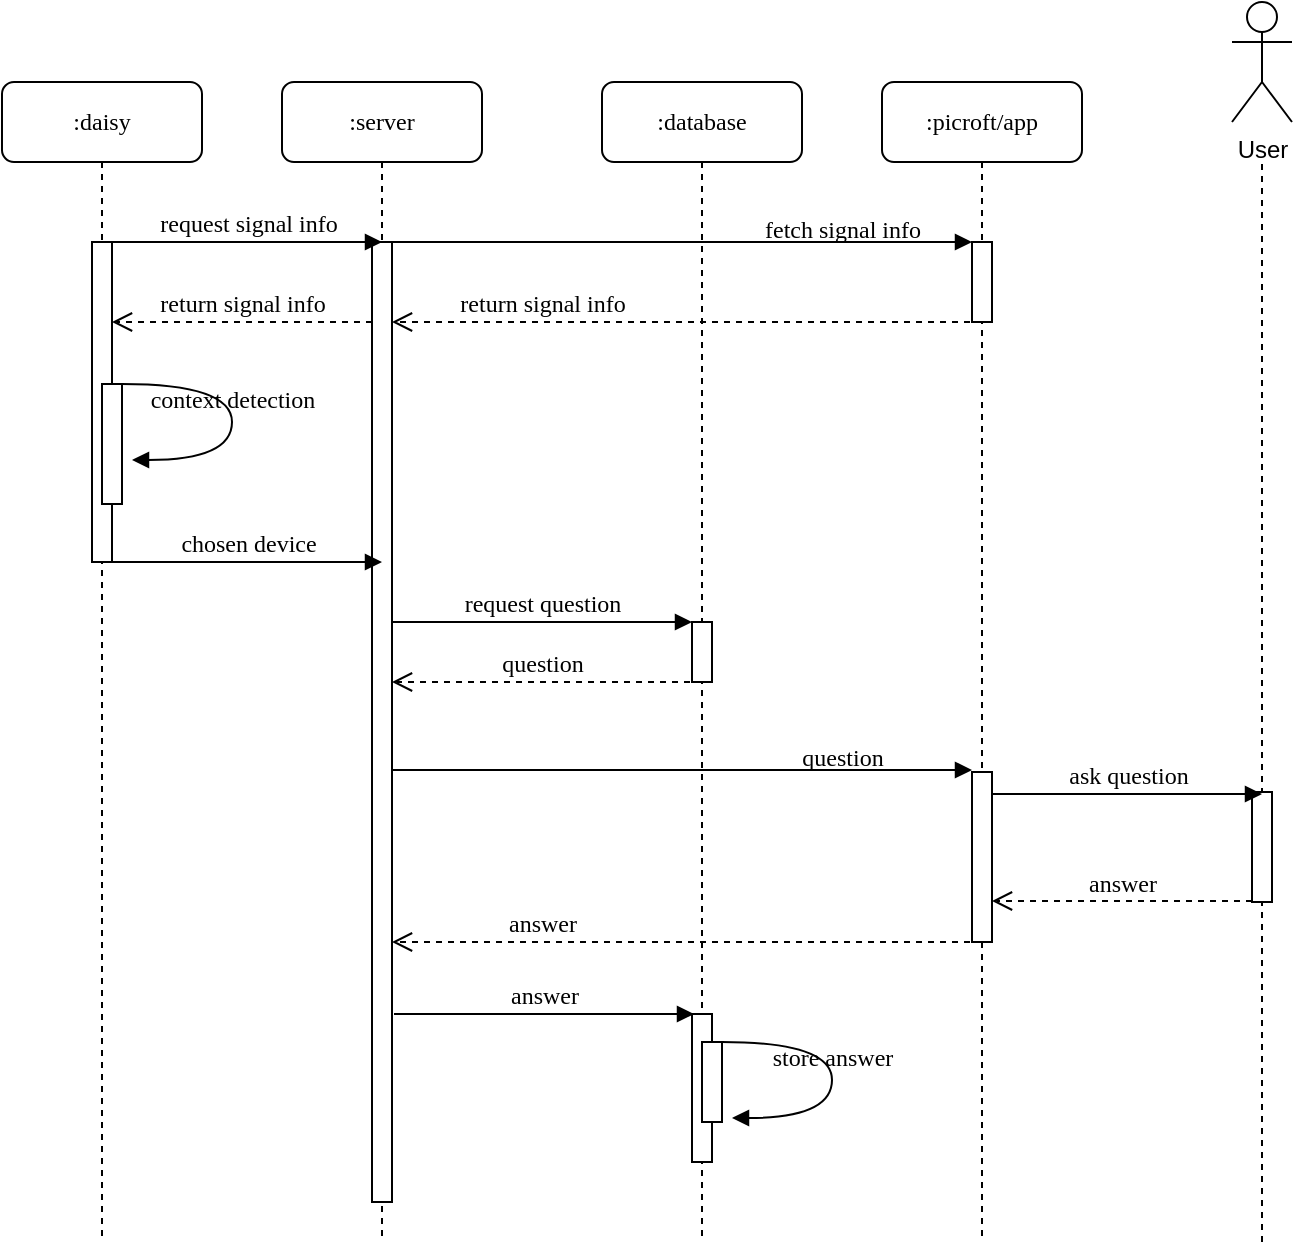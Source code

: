 <mxfile version="12.2.9" type="device" pages="1"><diagram name="Page-1" id="13e1069c-82ec-6db2-03f1-153e76fe0fe0"><mxGraphModel dx="585" dy="305" grid="1" gridSize="10" guides="1" tooltips="1" connect="1" arrows="1" fold="1" page="1" pageScale="1" pageWidth="1100" pageHeight="850" background="#ffffff" math="0" shadow="0"><root><mxCell id="0"/><mxCell id="1" parent="0"/><mxCell id="7baba1c4bc27f4b0-2" value=":server" style="shape=umlLifeline;perimeter=lifelinePerimeter;whiteSpace=wrap;html=1;container=1;collapsible=0;recursiveResize=0;outlineConnect=0;rounded=1;shadow=0;comic=0;labelBackgroundColor=none;strokeWidth=1;fontFamily=Verdana;fontSize=12;align=center;" parent="1" vertex="1"><mxGeometry x="240" y="80" width="100" height="580" as="geometry"/></mxCell><mxCell id="-yDyWOgWy2zw81VqMFsV-13" value="" style="html=1;points=[];perimeter=orthogonalPerimeter;rounded=0;shadow=0;comic=0;labelBackgroundColor=none;strokeWidth=1;fontFamily=Verdana;fontSize=12;align=center;" parent="7baba1c4bc27f4b0-2" vertex="1"><mxGeometry x="45" y="80" width="10" height="480" as="geometry"/></mxCell><mxCell id="7baba1c4bc27f4b0-3" value=":database" style="shape=umlLifeline;perimeter=lifelinePerimeter;whiteSpace=wrap;html=1;container=1;collapsible=0;recursiveResize=0;outlineConnect=0;rounded=1;shadow=0;comic=0;labelBackgroundColor=none;strokeWidth=1;fontFamily=Verdana;fontSize=12;align=center;" parent="1" vertex="1"><mxGeometry x="400" y="80" width="100" height="580" as="geometry"/></mxCell><mxCell id="-yDyWOgWy2zw81VqMFsV-21" value="" style="html=1;points=[];perimeter=orthogonalPerimeter;rounded=0;shadow=0;comic=0;labelBackgroundColor=none;strokeWidth=1;fontFamily=Verdana;fontSize=12;align=center;" parent="7baba1c4bc27f4b0-3" vertex="1"><mxGeometry x="45" y="270" width="10" height="30" as="geometry"/></mxCell><mxCell id="-yDyWOgWy2zw81VqMFsV-31" value="" style="html=1;points=[];perimeter=orthogonalPerimeter;rounded=0;shadow=0;comic=0;labelBackgroundColor=none;strokeWidth=1;fontFamily=Verdana;fontSize=12;align=center;" parent="7baba1c4bc27f4b0-3" vertex="1"><mxGeometry x="45" y="466" width="10" height="74" as="geometry"/></mxCell><mxCell id="-yDyWOgWy2zw81VqMFsV-33" value="" style="html=1;points=[];perimeter=orthogonalPerimeter;rounded=0;shadow=0;comic=0;labelBackgroundColor=none;strokeWidth=1;fontFamily=Verdana;fontSize=12;align=center;" parent="7baba1c4bc27f4b0-3" vertex="1"><mxGeometry x="50" y="480" width="10" height="40" as="geometry"/></mxCell><mxCell id="7baba1c4bc27f4b0-4" value=":picroft/app" style="shape=umlLifeline;perimeter=lifelinePerimeter;whiteSpace=wrap;html=1;container=1;collapsible=0;recursiveResize=0;outlineConnect=0;rounded=1;shadow=0;comic=0;labelBackgroundColor=none;strokeWidth=1;fontFamily=Verdana;fontSize=12;align=center;" parent="1" vertex="1"><mxGeometry x="540" y="80" width="100" height="580" as="geometry"/></mxCell><mxCell id="-yDyWOgWy2zw81VqMFsV-3" value="" style="html=1;points=[];perimeter=orthogonalPerimeter;rounded=0;shadow=0;comic=0;labelBackgroundColor=none;strokeWidth=1;fontFamily=Verdana;fontSize=12;align=center;" parent="7baba1c4bc27f4b0-4" vertex="1"><mxGeometry x="45" y="80" width="10" height="40" as="geometry"/></mxCell><mxCell id="-yDyWOgWy2zw81VqMFsV-25" value="" style="html=1;points=[];perimeter=orthogonalPerimeter;rounded=0;shadow=0;comic=0;labelBackgroundColor=none;strokeWidth=1;fontFamily=Verdana;fontSize=12;align=center;" parent="7baba1c4bc27f4b0-4" vertex="1"><mxGeometry x="45" y="345" width="10" height="85" as="geometry"/></mxCell><mxCell id="7baba1c4bc27f4b0-8" value=":daisy" style="shape=umlLifeline;perimeter=lifelinePerimeter;whiteSpace=wrap;html=1;container=1;collapsible=0;recursiveResize=0;outlineConnect=0;rounded=1;shadow=0;comic=0;labelBackgroundColor=none;strokeWidth=1;fontFamily=Verdana;fontSize=12;align=center;" parent="1" vertex="1"><mxGeometry x="100" y="80" width="100" height="580" as="geometry"/></mxCell><mxCell id="-yDyWOgWy2zw81VqMFsV-2" value="" style="html=1;points=[];perimeter=orthogonalPerimeter;rounded=0;shadow=0;comic=0;labelBackgroundColor=none;strokeWidth=1;fontFamily=Verdana;fontSize=12;align=center;" parent="7baba1c4bc27f4b0-8" vertex="1"><mxGeometry x="45" y="80" width="10" height="160" as="geometry"/></mxCell><mxCell id="-yDyWOgWy2zw81VqMFsV-1" value="" style="endArrow=none;dashed=1;html=1;exitX=0.5;exitY=1;exitDx=0;exitDy=0;exitPerimeter=0;" parent="1" source="-yDyWOgWy2zw81VqMFsV-27" edge="1"><mxGeometry width="50" height="50" relative="1" as="geometry"><mxPoint x="730" y="660" as="sourcePoint"/><mxPoint x="730" y="120" as="targetPoint"/></mxGeometry></mxCell><mxCell id="-yDyWOgWy2zw81VqMFsV-5" value="request signal info" style="html=1;verticalAlign=bottom;endArrow=block;labelBackgroundColor=none;fontFamily=Verdana;fontSize=12;edgeStyle=elbowEdgeStyle;elbow=vertical;" parent="1" edge="1"><mxGeometry relative="1" as="geometry"><mxPoint x="155" y="160" as="sourcePoint"/><mxPoint x="290" y="160" as="targetPoint"/></mxGeometry></mxCell><mxCell id="-yDyWOgWy2zw81VqMFsV-6" value="User" style="shape=umlActor;verticalLabelPosition=bottom;labelBackgroundColor=#ffffff;verticalAlign=top;html=1;outlineConnect=0;" parent="1" vertex="1"><mxGeometry x="715" y="40" width="30" height="60" as="geometry"/></mxCell><mxCell id="-yDyWOgWy2zw81VqMFsV-14" value="fetch signal info" style="html=1;verticalAlign=top;endArrow=block;labelBackgroundColor=none;fontFamily=Verdana;fontSize=12;edgeStyle=elbowEdgeStyle;elbow=vertical;" parent="1" target="-yDyWOgWy2zw81VqMFsV-3" edge="1"><mxGeometry x="0.552" y="20" relative="1" as="geometry"><mxPoint x="295" y="160" as="sourcePoint"/><mxPoint x="430" y="160" as="targetPoint"/><mxPoint as="offset"/></mxGeometry></mxCell><mxCell id="-yDyWOgWy2zw81VqMFsV-15" value="return signal info" style="html=1;verticalAlign=bottom;endArrow=open;dashed=1;endSize=8;labelBackgroundColor=none;fontFamily=Verdana;fontSize=12;edgeStyle=elbowEdgeStyle;elbow=vertical;" parent="1" edge="1"><mxGeometry relative="1" as="geometry"><mxPoint x="155" y="200" as="targetPoint"/><Array as="points"><mxPoint x="230" y="200"/><mxPoint x="260" y="200"/></Array><mxPoint x="285" y="200" as="sourcePoint"/></mxGeometry></mxCell><mxCell id="-yDyWOgWy2zw81VqMFsV-17" value="" style="html=1;points=[];perimeter=orthogonalPerimeter;rounded=0;shadow=0;comic=0;labelBackgroundColor=none;strokeWidth=1;fontFamily=Verdana;fontSize=12;align=center;" parent="1" vertex="1"><mxGeometry x="150" y="231" width="10" height="60" as="geometry"/></mxCell><mxCell id="-yDyWOgWy2zw81VqMFsV-18" value="context detection" style="html=1;verticalAlign=bottom;endArrow=block;labelBackgroundColor=none;fontFamily=Verdana;fontSize=12;elbow=vertical;edgeStyle=orthogonalEdgeStyle;curved=1;entryX=1;entryY=0.286;entryPerimeter=0;exitX=1.038;exitY=0.345;exitPerimeter=0;" parent="1" edge="1"><mxGeometry relative="1" as="geometry"><mxPoint x="160" y="231" as="sourcePoint"/><mxPoint x="165" y="269" as="targetPoint"/><Array as="points"><mxPoint x="215" y="231"/><mxPoint x="215" y="269"/></Array></mxGeometry></mxCell><mxCell id="-yDyWOgWy2zw81VqMFsV-20" value="chosen device" style="html=1;verticalAlign=bottom;endArrow=block;labelBackgroundColor=none;fontFamily=Verdana;fontSize=12;edgeStyle=elbowEdgeStyle;elbow=vertical;entryX=0.5;entryY=0.333;entryDx=0;entryDy=0;entryPerimeter=0;" parent="1" target="-yDyWOgWy2zw81VqMFsV-13" edge="1"><mxGeometry relative="1" as="geometry"><mxPoint x="155" y="320" as="sourcePoint"/><mxPoint x="280" y="320" as="targetPoint"/></mxGeometry></mxCell><mxCell id="-yDyWOgWy2zw81VqMFsV-16" value="return signal info" style="html=1;verticalAlign=bottom;endArrow=open;dashed=1;endSize=8;labelBackgroundColor=none;fontFamily=Verdana;fontSize=12;edgeStyle=elbowEdgeStyle;elbow=vertical;" parent="1" target="-yDyWOgWy2zw81VqMFsV-13" edge="1"><mxGeometry x="0.491" relative="1" as="geometry"><mxPoint x="460" y="200" as="targetPoint"/><Array as="points"><mxPoint x="535" y="200"/><mxPoint x="565" y="200"/></Array><mxPoint x="590" y="200" as="sourcePoint"/><mxPoint as="offset"/></mxGeometry></mxCell><mxCell id="-yDyWOgWy2zw81VqMFsV-22" value="request question" style="html=1;verticalAlign=bottom;endArrow=block;labelBackgroundColor=none;fontFamily=Verdana;fontSize=12;edgeStyle=elbowEdgeStyle;elbow=vertical;" parent="1" target="-yDyWOgWy2zw81VqMFsV-21" edge="1"><mxGeometry relative="1" as="geometry"><mxPoint x="295" y="350" as="sourcePoint"/><mxPoint x="430" y="350" as="targetPoint"/></mxGeometry></mxCell><mxCell id="-yDyWOgWy2zw81VqMFsV-23" value="question" style="html=1;verticalAlign=bottom;endArrow=open;dashed=1;endSize=8;labelBackgroundColor=none;fontFamily=Verdana;fontSize=12;edgeStyle=elbowEdgeStyle;elbow=vertical;" parent="1" target="-yDyWOgWy2zw81VqMFsV-13" edge="1"><mxGeometry relative="1" as="geometry"><mxPoint x="314" y="380" as="targetPoint"/><Array as="points"><mxPoint x="389" y="380"/><mxPoint x="419" y="380"/></Array><mxPoint x="444" y="380" as="sourcePoint"/></mxGeometry></mxCell><mxCell id="-yDyWOgWy2zw81VqMFsV-24" value="question" style="html=1;verticalAlign=top;endArrow=block;labelBackgroundColor=none;fontFamily=Verdana;fontSize=12;edgeStyle=elbowEdgeStyle;elbow=vertical;" parent="1" edge="1"><mxGeometry x="0.552" y="20" relative="1" as="geometry"><mxPoint x="295" y="424" as="sourcePoint"/><mxPoint x="585" y="424" as="targetPoint"/><mxPoint as="offset"/></mxGeometry></mxCell><mxCell id="-yDyWOgWy2zw81VqMFsV-28" value="" style="endArrow=none;dashed=1;html=1;exitX=0.5;exitY=1;exitDx=0;exitDy=0;exitPerimeter=0;" parent="1" target="-yDyWOgWy2zw81VqMFsV-27" edge="1"><mxGeometry width="50" height="50" relative="1" as="geometry"><mxPoint x="730" y="660" as="sourcePoint"/><mxPoint x="730" y="120" as="targetPoint"/></mxGeometry></mxCell><mxCell id="-yDyWOgWy2zw81VqMFsV-27" value="" style="html=1;points=[];perimeter=orthogonalPerimeter;rounded=0;shadow=0;comic=0;labelBackgroundColor=none;strokeWidth=1;fontFamily=Verdana;fontSize=12;align=center;" parent="1" vertex="1"><mxGeometry x="725" y="435" width="10" height="55" as="geometry"/></mxCell><mxCell id="-yDyWOgWy2zw81VqMFsV-26" value="ask question" style="html=1;verticalAlign=bottom;endArrow=block;labelBackgroundColor=none;fontFamily=Verdana;fontSize=12;edgeStyle=elbowEdgeStyle;elbow=vertical;" parent="1" edge="1"><mxGeometry relative="1" as="geometry"><mxPoint x="595" y="436" as="sourcePoint"/><mxPoint x="730" y="436" as="targetPoint"/></mxGeometry></mxCell><mxCell id="-yDyWOgWy2zw81VqMFsV-29" value="answer" style="html=1;verticalAlign=bottom;endArrow=open;dashed=1;endSize=8;labelBackgroundColor=none;fontFamily=Verdana;fontSize=12;edgeStyle=elbowEdgeStyle;elbow=vertical;" parent="1" edge="1"><mxGeometry relative="1" as="geometry"><mxPoint x="595" y="489.5" as="targetPoint"/><Array as="points"><mxPoint x="670" y="489.5"/><mxPoint x="700" y="489.5"/></Array><mxPoint x="725" y="489.5" as="sourcePoint"/></mxGeometry></mxCell><mxCell id="-yDyWOgWy2zw81VqMFsV-30" value="answer" style="html=1;verticalAlign=bottom;endArrow=open;dashed=1;endSize=8;labelBackgroundColor=none;fontFamily=Verdana;fontSize=12;edgeStyle=elbowEdgeStyle;elbow=vertical;" parent="1" edge="1"><mxGeometry x="0.491" relative="1" as="geometry"><mxPoint x="295" y="510" as="targetPoint"/><Array as="points"><mxPoint x="535" y="510"/><mxPoint x="565" y="510"/></Array><mxPoint x="590" y="510" as="sourcePoint"/><mxPoint as="offset"/></mxGeometry></mxCell><mxCell id="-yDyWOgWy2zw81VqMFsV-32" value="answer" style="html=1;verticalAlign=bottom;endArrow=block;labelBackgroundColor=none;fontFamily=Verdana;fontSize=12;edgeStyle=elbowEdgeStyle;elbow=vertical;" parent="1" edge="1"><mxGeometry relative="1" as="geometry"><mxPoint x="296" y="546" as="sourcePoint"/><mxPoint x="446" y="546" as="targetPoint"/></mxGeometry></mxCell><mxCell id="-yDyWOgWy2zw81VqMFsV-34" value="store answer" style="html=1;verticalAlign=bottom;endArrow=block;labelBackgroundColor=none;fontFamily=Verdana;fontSize=12;elbow=vertical;edgeStyle=orthogonalEdgeStyle;curved=1;entryX=1;entryY=0.286;entryPerimeter=0;exitX=1.038;exitY=0.345;exitPerimeter=0;" parent="1" edge="1"><mxGeometry relative="1" as="geometry"><mxPoint x="460" y="560" as="sourcePoint"/><mxPoint x="465" y="598" as="targetPoint"/><Array as="points"><mxPoint x="515" y="560"/><mxPoint x="515" y="598"/></Array></mxGeometry></mxCell></root></mxGraphModel></diagram></mxfile>